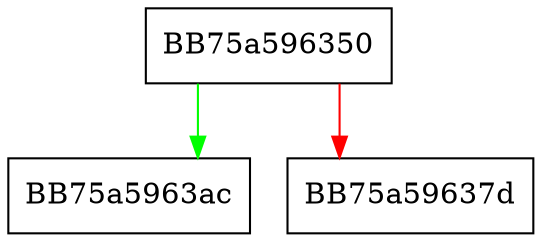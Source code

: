 digraph epcode___index {
  node [shape="box"];
  graph [splines=ortho];
  BB75a596350 -> BB75a5963ac [color="green"];
  BB75a596350 -> BB75a59637d [color="red"];
}